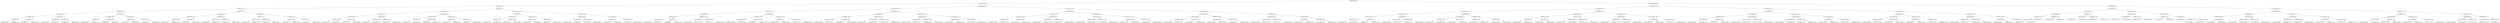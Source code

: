 digraph G{
668945427 [label="Node{data=[3012, 3012]}"]
668945427 -> 642199521
642199521 [label="Node{data=[964, 964]}"]
642199521 -> 795792274
795792274 [label="Node{data=[759, 759]}"]
795792274 -> 491429543
491429543 [label="Node{data=[644, 644]}"]
491429543 -> 1076422345
1076422345 [label="Node{data=[628, 628]}"]
1076422345 -> 1603268874
1603268874 [label="Node{data=[620, 620]}"]
1603268874 -> 111434538
111434538 [label="Node{data=[616, 616]}"]
111434538 -> 1339179775
1339179775 [label="Node{data=[614, 614]}"]
1339179775 -> 1221323618
1221323618 [label="Node{data=[613, 613]}"]
1339179775 -> 1751930064
1751930064 [label="Node{data=[615, 615]}"]
111434538 -> 1278554108
1278554108 [label="Node{data=[618, 618]}"]
1278554108 -> 296573247
296573247 [label="Node{data=[617, 617]}"]
1278554108 -> 111816851
111816851 [label="Node{data=[619, 619]}"]
1603268874 -> 208289346
208289346 [label="Node{data=[624, 624]}"]
208289346 -> 1774562044
1774562044 [label="Node{data=[622, 622]}"]
1774562044 -> 316301914
316301914 [label="Node{data=[621, 621]}"]
1774562044 -> 1159980602
1159980602 [label="Node{data=[623, 623]}"]
208289346 -> 409356530
409356530 [label="Node{data=[626, 626]}"]
409356530 -> 1555075912
1555075912 [label="Node{data=[625, 625]}"]
409356530 -> 498721334
498721334 [label="Node{data=[627, 627]}"]
1076422345 -> 1198642573
1198642573 [label="Node{data=[636, 636]}"]
1198642573 -> 1836721225
1836721225 [label="Node{data=[632, 632]}"]
1836721225 -> 898158717
898158717 [label="Node{data=[630, 630]}"]
898158717 -> 1735539880
1735539880 [label="Node{data=[629, 629]}"]
898158717 -> 778453110
778453110 [label="Node{data=[631, 631]}"]
1836721225 -> 310538655
310538655 [label="Node{data=[634, 634]}"]
310538655 -> 1635405962
1635405962 [label="Node{data=[633, 633]}"]
310538655 -> 396081009
396081009 [label="Node{data=[635, 635]}"]
1198642573 -> 199368708
199368708 [label="Node{data=[640, 640]}"]
199368708 -> 174958190
174958190 [label="Node{data=[638, 638]}"]
174958190 -> 958417321
958417321 [label="Node{data=[637, 637]}"]
174958190 -> 1942639043
1942639043 [label="Node{data=[639, 639]}"]
199368708 -> 1764928958
1764928958 [label="Node{data=[642, 642]}"]
1764928958 -> 244004896
244004896 [label="Node{data=[641, 641]}"]
1764928958 -> 903697753
903697753 [label="Node{data=[643, 643]}"]
491429543 -> 339238504
339238504 [label="Node{data=[713, 713]}"]
339238504 -> 1746619916
1746619916 [label="Node{data=[652, 652]}"]
1746619916 -> 1057366295
1057366295 [label="Node{data=[648, 648]}"]
1057366295 -> 1622072371
1622072371 [label="Node{data=[646, 646]}"]
1622072371 -> 909313360
909313360 [label="Node{data=[645, 645]}"]
1622072371 -> 74073780
74073780 [label="Node{data=[647, 647]}"]
1057366295 -> 183161271
183161271 [label="Node{data=[650, 650]}"]
183161271 -> 481545117
481545117 [label="Node{data=[649, 649]}"]
183161271 -> 839140574
839140574 [label="Node{data=[651, 651]}"]
1746619916 -> 1678638028
1678638028 [label="Node{data=[709, 709]}"]
1678638028 -> 951515539
951515539 [label="Node{data=[654, 654]}"]
951515539 -> 979051067
979051067 [label="Node{data=[653, 653]}"]
951515539 -> 711566106
711566106 [label="Node{data=[708, 708]}"]
1678638028 -> 565313024
565313024 [label="Node{data=[711, 711]}"]
565313024 -> 784658884
784658884 [label="Node{data=[710, 710]}"]
565313024 -> 1307399389
1307399389 [label="Node{data=[712, 712]}"]
339238504 -> 712724233
712724233 [label="Node{data=[751, 751]}"]
712724233 -> 68482488
68482488 [label="Node{data=[717, 717]}"]
68482488 -> 232222255
232222255 [label="Node{data=[715, 715]}"]
232222255 -> 708544756
708544756 [label="Node{data=[714, 714]}"]
232222255 -> 1523091901
1523091901 [label="Node{data=[716, 716]}"]
68482488 -> 2043813481
2043813481 [label="Node{data=[749, 749]}"]
2043813481 -> 1329766762
1329766762 [label="Node{data=[748, 748]}"]
2043813481 -> 969473118
969473118 [label="Node{data=[750, 750]}"]
712724233 -> 668143547
668143547 [label="Node{data=[755, 755]}"]
668143547 -> 1310424190
1310424190 [label="Node{data=[753, 753]}"]
1310424190 -> 336125222
336125222 [label="Node{data=[752, 752]}"]
1310424190 -> 1792862709
1792862709 [label="Node{data=[754, 754]}"]
668143547 -> 1439538626
1439538626 [label="Node{data=[757, 757]}"]
1439538626 -> 1075901321
1075901321 [label="Node{data=[756, 756]}"]
1439538626 -> 303294278
303294278 [label="Node{data=[758, 758]}"]
795792274 -> 520959920
520959920 [label="Node{data=[919, 919]}"]
520959920 -> 647465502
647465502 [label="Node{data=[903, 903]}"]
647465502 -> 1642891774
1642891774 [label="Node{data=[787, 787]}"]
1642891774 -> 1816685394
1816685394 [label="Node{data=[763, 763]}"]
1816685394 -> 437150172
437150172 [label="Node{data=[761, 761]}"]
437150172 -> 5492729
5492729 [label="Node{data=[760, 760]}"]
437150172 -> 91559284
91559284 [label="Node{data=[762, 762]}"]
1816685394 -> 709422195
709422195 [label="Node{data=[765, 765]}"]
709422195 -> 1134655591
1134655591 [label="Node{data=[764, 764]}"]
709422195 -> 1561549805
1561549805 [label="Node{data=[766, 766]}"]
1642891774 -> 1893739406
1893739406 [label="Node{data=[899, 899]}"]
1893739406 -> 489056917
489056917 [label="Node{data=[877, 877]}"]
489056917 -> 1426869014
1426869014 [label="Node{data=[870, 870]}"]
489056917 -> 310885993
310885993 [label="Node{data=[898, 898]}"]
1893739406 -> 1674206188
1674206188 [label="Node{data=[901, 901]}"]
1674206188 -> 1301739458
1301739458 [label="Node{data=[900, 900]}"]
1674206188 -> 2062893469
2062893469 [label="Node{data=[902, 902]}"]
647465502 -> 1437523036
1437523036 [label="Node{data=[911, 911]}"]
1437523036 -> 1678436414
1678436414 [label="Node{data=[907, 907]}"]
1678436414 -> 509094810
509094810 [label="Node{data=[905, 905]}"]
509094810 -> 1324447845
1324447845 [label="Node{data=[904, 904]}"]
509094810 -> 1830683099
1830683099 [label="Node{data=[906, 906]}"]
1678436414 -> 1583763294
1583763294 [label="Node{data=[909, 909]}"]
1583763294 -> 29207539
29207539 [label="Node{data=[908, 908]}"]
1583763294 -> 1145752049
1145752049 [label="Node{data=[910, 910]}"]
1437523036 -> 1497831546
1497831546 [label="Node{data=[915, 915]}"]
1497831546 -> 901226675
901226675 [label="Node{data=[913, 913]}"]
901226675 -> 1505327045
1505327045 [label="Node{data=[912, 912]}"]
901226675 -> 1261316162
1261316162 [label="Node{data=[914, 914]}"]
1497831546 -> 709586325
709586325 [label="Node{data=[917, 917]}"]
709586325 -> 577892951
577892951 [label="Node{data=[916, 916]}"]
709586325 -> 811904643
811904643 [label="Node{data=[918, 918]}"]
520959920 -> 171113717
171113717 [label="Node{data=[948, 948]}"]
171113717 -> 2078547939
2078547939 [label="Node{data=[927, 927]}"]
2078547939 -> 1454025090
1454025090 [label="Node{data=[923, 923]}"]
1454025090 -> 1135543650
1135543650 [label="Node{data=[921, 921]}"]
1135543650 -> 1592233142
1592233142 [label="Node{data=[920, 920]}"]
1135543650 -> 86477710
86477710 [label="Node{data=[922, 922]}"]
1454025090 -> 113431569
113431569 [label="Node{data=[925, 925]}"]
113431569 -> 1031620030
1031620030 [label="Node{data=[924, 924]}"]
113431569 -> 1595800731
1595800731 [label="Node{data=[926, 926]}"]
2078547939 -> 1717528333
1717528333 [label="Node{data=[931, 931]}"]
1717528333 -> 1982678411
1982678411 [label="Node{data=[929, 929]}"]
1982678411 -> 564837957
564837957 [label="Node{data=[928, 928]}"]
1982678411 -> 291727311
291727311 [label="Node{data=[930, 930]}"]
1717528333 -> 202968545
202968545 [label="Node{data=[946, 946]}"]
202968545 -> 277090548
277090548 [label="Node{data=[932, 932]}"]
202968545 -> 1688783927
1688783927 [label="Node{data=[947, 947]}"]
171113717 -> 1862242930
1862242930 [label="Node{data=[956, 956]}"]
1862242930 -> 709753929
709753929 [label="Node{data=[952, 952]}"]
709753929 -> 452872772
452872772 [label="Node{data=[950, 950]}"]
452872772 -> 949347416
949347416 [label="Node{data=[949, 949]}"]
452872772 -> 720080186
720080186 [label="Node{data=[951, 951]}"]
709753929 -> 1862374298
1862374298 [label="Node{data=[954, 954]}"]
1862374298 -> 130373716
130373716 [label="Node{data=[953, 953]}"]
1862374298 -> 283495376
283495376 [label="Node{data=[955, 955]}"]
1862242930 -> 1712391851
1712391851 [label="Node{data=[960, 960]}"]
1712391851 -> 99599536
99599536 [label="Node{data=[958, 958]}"]
99599536 -> 684010401
684010401 [label="Node{data=[957, 957]}"]
99599536 -> 381734434
381734434 [label="Node{data=[959, 959]}"]
1712391851 -> 2022356495
2022356495 [label="Node{data=[962, 962]}"]
2022356495 -> 62601194
62601194 [label="Node{data=[961, 961]}"]
2022356495 -> 44211231
44211231 [label="Node{data=[963, 963]}"]
642199521 -> 302248887
302248887 [label="Node{data=[2289, 2289]}"]
302248887 -> 1058276662
1058276662 [label="Node{data=[2249, 2249]}"]
1058276662 -> 1699373401
1699373401 [label="Node{data=[1603, 1603]}"]
1699373401 -> 1931365259
1931365259 [label="Node{data=[972, 972]}"]
1931365259 -> 2123206676
2123206676 [label="Node{data=[968, 968]}"]
2123206676 -> 1630476102
1630476102 [label="Node{data=[966, 966]}"]
1630476102 -> 1465508499
1465508499 [label="Node{data=[965, 965]}"]
1630476102 -> 1452976608
1452976608 [label="Node{data=[967, 967]}"]
2123206676 -> 1149607447
1149607447 [label="Node{data=[970, 970]}"]
1149607447 -> 1569268966
1569268966 [label="Node{data=[969, 969]}"]
1149607447 -> 1172048062
1172048062 [label="Node{data=[971, 971]}"]
1931365259 -> 1183476812
1183476812 [label="Node{data=[1418, 1418]}"]
1183476812 -> 781662124
781662124 [label="Node{data=[992, 992]}"]
781662124 -> 984451212
984451212 [label="Node{data=[973, 973]}"]
781662124 -> 521272991
521272991 [label="Node{data=[1403, 1403]}"]
1183476812 -> 183241021
183241021 [label="Node{data=[1459, 1459]}"]
183241021 -> 491873691
491873691 [label="Node{data=[1435, 1435]}"]
183241021 -> 1265526613
1265526613 [label="Node{data=[1470, 1470]}"]
1699373401 -> 1536925089
1536925089 [label="Node{data=[2099, 2099]}"]
1536925089 -> 836026894
836026894 [label="Node{data=[2075, 2075]}"]
836026894 -> 658441234
658441234 [label="Node{data=[2016, 2016]}"]
658441234 -> 533957487
533957487 [label="Node{data=[1611, 1611]}"]
658441234 -> 413297569
413297569 [label="Node{data=[2044, 2044]}"]
836026894 -> 267460105
267460105 [label="Node{data=[2097, 2097]}"]
267460105 -> 1353811057
1353811057 [label="Node{data=[2096, 2096]}"]
267460105 -> 1404757499
1404757499 [label="Node{data=[2098, 2098]}"]
1536925089 -> 1481536334
1481536334 [label="Node{data=[2170, 2170]}"]
1481536334 -> 1598566168
1598566168 [label="Node{data=[2123, 2123]}"]
1598566168 -> 59161228
59161228 [label="Node{data=[2104, 2104]}"]
1598566168 -> 127341114
127341114 [label="Node{data=[2149, 2149]}"]
1481536334 -> 745067909
745067909 [label="Node{data=[2247, 2247]}"]
745067909 -> 843456511
843456511 [label="Node{data=[2176, 2176]}"]
745067909 -> 69370337
69370337 [label="Node{data=[2248, 2248]}"]
1058276662 -> 991647133
991647133 [label="Node{data=[2273, 2273]}"]
991647133 -> 1362459526
1362459526 [label="Node{data=[2257, 2257]}"]
1362459526 -> 1393438648
1393438648 [label="Node{data=[2253, 2253]}"]
1393438648 -> 1135841713
1135841713 [label="Node{data=[2251, 2251]}"]
1135841713 -> 577082343
577082343 [label="Node{data=[2250, 2250]}"]
1135841713 -> 1484141926
1484141926 [label="Node{data=[2252, 2252]}"]
1393438648 -> 2057810495
2057810495 [label="Node{data=[2255, 2255]}"]
2057810495 -> 625384131
625384131 [label="Node{data=[2254, 2254]}"]
2057810495 -> 733142823
733142823 [label="Node{data=[2256, 2256]}"]
1362459526 -> 1107694130
1107694130 [label="Node{data=[2269, 2269]}"]
1107694130 -> 91715079
91715079 [label="Node{data=[2259, 2259]}"]
91715079 -> 343307496
343307496 [label="Node{data=[2258, 2258]}"]
91715079 -> 687921830
687921830 [label="Node{data=[2268, 2268]}"]
1107694130 -> 1533397558
1533397558 [label="Node{data=[2271, 2271]}"]
1533397558 -> 1704744979
1704744979 [label="Node{data=[2270, 2270]}"]
1533397558 -> 1122673020
1122673020 [label="Node{data=[2272, 2272]}"]
991647133 -> 1829803629
1829803629 [label="Node{data=[2281, 2281]}"]
1829803629 -> 416404867
416404867 [label="Node{data=[2277, 2277]}"]
416404867 -> 529160778
529160778 [label="Node{data=[2275, 2275]}"]
529160778 -> 142403974
142403974 [label="Node{data=[2274, 2274]}"]
529160778 -> 1630971162
1630971162 [label="Node{data=[2276, 2276]}"]
416404867 -> 2002590066
2002590066 [label="Node{data=[2279, 2279]}"]
2002590066 -> 986203609
986203609 [label="Node{data=[2278, 2278]}"]
2002590066 -> 1436007391
1436007391 [label="Node{data=[2280, 2280]}"]
1829803629 -> 22923778
22923778 [label="Node{data=[2285, 2285]}"]
22923778 -> 508876242
508876242 [label="Node{data=[2283, 2283]}"]
508876242 -> 1716170060
1716170060 [label="Node{data=[2282, 2282]}"]
508876242 -> 241937177
241937177 [label="Node{data=[2284, 2284]}"]
22923778 -> 1636400396
1636400396 [label="Node{data=[2287, 2287]}"]
1636400396 -> 1498144426
1498144426 [label="Node{data=[2286, 2286]}"]
1636400396 -> 1784162306
1784162306 [label="Node{data=[2288, 2288]}"]
302248887 -> 959997235
959997235 [label="Node{data=[2321, 2321]}"]
959997235 -> 334695941
334695941 [label="Node{data=[2305, 2305]}"]
334695941 -> 348798047
348798047 [label="Node{data=[2297, 2297]}"]
348798047 -> 1073286908
1073286908 [label="Node{data=[2293, 2293]}"]
1073286908 -> 1167259085
1167259085 [label="Node{data=[2291, 2291]}"]
1167259085 -> 1318733916
1318733916 [label="Node{data=[2290, 2290]}"]
1167259085 -> 192392468
192392468 [label="Node{data=[2292, 2292]}"]
1073286908 -> 2089737320
2089737320 [label="Node{data=[2295, 2295]}"]
2089737320 -> 786457257
786457257 [label="Node{data=[2294, 2294]}"]
2089737320 -> 849610625
849610625 [label="Node{data=[2296, 2296]}"]
348798047 -> 76354508
76354508 [label="Node{data=[2301, 2301]}"]
76354508 -> 241885865
241885865 [label="Node{data=[2299, 2299]}"]
241885865 -> 590490855
590490855 [label="Node{data=[2298, 2298]}"]
241885865 -> 834191119
834191119 [label="Node{data=[2300, 2300]}"]
76354508 -> 1573378439
1573378439 [label="Node{data=[2303, 2303]}"]
1573378439 -> 73467708
73467708 [label="Node{data=[2302, 2302]}"]
1573378439 -> 914773571
914773571 [label="Node{data=[2304, 2304]}"]
334695941 -> 1110628187
1110628187 [label="Node{data=[2313, 2313]}"]
1110628187 -> 559555963
559555963 [label="Node{data=[2309, 2309]}"]
559555963 -> 764317323
764317323 [label="Node{data=[2307, 2307]}"]
764317323 -> 700379447
700379447 [label="Node{data=[2306, 2306]}"]
764317323 -> 2103604052
2103604052 [label="Node{data=[2308, 2308]}"]
559555963 -> 224653438
224653438 [label="Node{data=[2311, 2311]}"]
224653438 -> 1421925775
1421925775 [label="Node{data=[2310, 2310]}"]
224653438 -> 170502505
170502505 [label="Node{data=[2312, 2312]}"]
1110628187 -> 1690276779
1690276779 [label="Node{data=[2317, 2317]}"]
1690276779 -> 1984786242
1984786242 [label="Node{data=[2315, 2315]}"]
1984786242 -> 607385761
607385761 [label="Node{data=[2314, 2314]}"]
1984786242 -> 1670803375
1670803375 [label="Node{data=[2316, 2316]}"]
1690276779 -> 2074905277
2074905277 [label="Node{data=[2319, 2319]}"]
2074905277 -> 1711721973
1711721973 [label="Node{data=[2318, 2318]}"]
2074905277 -> 1573640036
1573640036 [label="Node{data=[2320, 2320]}"]
959997235 -> 233844837
233844837 [label="Node{data=[2996, 2996]}"]
233844837 -> 303475204
303475204 [label="Node{data=[2538, 2538]}"]
303475204 -> 1118807254
1118807254 [label="Node{data=[2325, 2325]}"]
1118807254 -> 1096563472
1096563472 [label="Node{data=[2323, 2323]}"]
1096563472 -> 1302550598
1302550598 [label="Node{data=[2322, 2322]}"]
1096563472 -> 1782746492
1782746492 [label="Node{data=[2324, 2324]}"]
1118807254 -> 1433673206
1433673206 [label="Node{data=[2327, 2327]}"]
1433673206 -> 1968191731
1968191731 [label="Node{data=[2326, 2326]}"]
1433673206 -> 585514871
585514871 [label="Node{data=[2427, 2427]}"]
303475204 -> 1555132218
1555132218 [label="Node{data=[2992, 2992]}"]
1555132218 -> 694108919
694108919 [label="Node{data=[2953, 2953]}"]
694108919 -> 1564237967
1564237967 [label="Node{data=[2902, 2902]}"]
694108919 -> 1320350168
1320350168 [label="Node{data=[2991, 2991]}"]
1555132218 -> 422420363
422420363 [label="Node{data=[2994, 2994]}"]
422420363 -> 1245068963
1245068963 [label="Node{data=[2993, 2993]}"]
422420363 -> 1957693298
1957693298 [label="Node{data=[2995, 2995]}"]
233844837 -> 768934925
768934925 [label="Node{data=[3004, 3004]}"]
768934925 -> 1492195323
1492195323 [label="Node{data=[3000, 3000]}"]
1492195323 -> 592046432
592046432 [label="Node{data=[2998, 2998]}"]
592046432 -> 1463214572
1463214572 [label="Node{data=[2997, 2997]}"]
592046432 -> 1380348523
1380348523 [label="Node{data=[2999, 2999]}"]
1492195323 -> 39381271
39381271 [label="Node{data=[3002, 3002]}"]
39381271 -> 1857426133
1857426133 [label="Node{data=[3001, 3001]}"]
39381271 -> 242198382
242198382 [label="Node{data=[3003, 3003]}"]
768934925 -> 1868253666
1868253666 [label="Node{data=[3008, 3008]}"]
1868253666 -> 705561935
705561935 [label="Node{data=[3006, 3006]}"]
705561935 -> 1961925217
1961925217 [label="Node{data=[3005, 3005]}"]
705561935 -> 123144006
123144006 [label="Node{data=[3007, 3007]}"]
1868253666 -> 855001623
855001623 [label="Node{data=[3010, 3010]}"]
855001623 -> 1753744763
1753744763 [label="Node{data=[3009, 3009]}"]
855001623 -> 417048985
417048985 [label="Node{data=[3011, 3011]}"]
668945427 -> 654958835
654958835 [label="Node{data=[5105, 5105]}"]
654958835 -> 665825527
665825527 [label="Node{data=[3505, 3505]}"]
665825527 -> 262458020
262458020 [label="Node{data=[3088, 3088]}"]
262458020 -> 1249258920
1249258920 [label="Node{data=[3028, 3028]}"]
1249258920 -> 571490925
571490925 [label="Node{data=[3020, 3020]}"]
571490925 -> 2019718864
2019718864 [label="Node{data=[3016, 3016]}"]
2019718864 -> 1362784914
1362784914 [label="Node{data=[3014, 3014]}"]
1362784914 -> 710545008
710545008 [label="Node{data=[3013, 3013]}"]
1362784914 -> 175710844
175710844 [label="Node{data=[3015, 3015]}"]
2019718864 -> 1631977749
1631977749 [label="Node{data=[3018, 3018]}"]
1631977749 -> 1667912013
1667912013 [label="Node{data=[3017, 3017]}"]
1631977749 -> 431618782
431618782 [label="Node{data=[3019, 3019]}"]
571490925 -> 1511014743
1511014743 [label="Node{data=[3024, 3024]}"]
1511014743 -> 193965481
193965481 [label="Node{data=[3022, 3022]}"]
193965481 -> 979264940
979264940 [label="Node{data=[3021, 3021]}"]
193965481 -> 1818695475
1818695475 [label="Node{data=[3023, 3023]}"]
1511014743 -> 883288337
883288337 [label="Node{data=[3026, 3026]}"]
883288337 -> 1118955721
1118955721 [label="Node{data=[3025, 3025]}"]
883288337 -> 193693238
193693238 [label="Node{data=[3027, 3027]}"]
1249258920 -> 1602340603
1602340603 [label="Node{data=[3080, 3080]}"]
1602340603 -> 1148666235
1148666235 [label="Node{data=[3032, 3032]}"]
1148666235 -> 164437660
164437660 [label="Node{data=[3030, 3030]}"]
164437660 -> 1587581861
1587581861 [label="Node{data=[3029, 3029]}"]
164437660 -> 256319636
256319636 [label="Node{data=[3031, 3031]}"]
1148666235 -> 1908790430
1908790430 [label="Node{data=[3034, 3034]}"]
1908790430 -> 278732228
278732228 [label="Node{data=[3033, 3033]}"]
1908790430 -> 1249548745
1249548745 [label="Node{data=[3035, 3035]}"]
1602340603 -> 2089763730
2089763730 [label="Node{data=[3084, 3084]}"]
2089763730 -> 598804921
598804921 [label="Node{data=[3082, 3082]}"]
598804921 -> 1530544950
1530544950 [label="Node{data=[3081, 3081]}"]
598804921 -> 1167080777
1167080777 [label="Node{data=[3083, 3083]}"]
2089763730 -> 1124427194
1124427194 [label="Node{data=[3086, 3086]}"]
1124427194 -> 1750220962
1750220962 [label="Node{data=[3085, 3085]}"]
1124427194 -> 1635294573
1635294573 [label="Node{data=[3087, 3087]}"]
262458020 -> 625385086
625385086 [label="Node{data=[3428, 3428]}"]
625385086 -> 1300629465
1300629465 [label="Node{data=[3096, 3096]}"]
1300629465 -> 925571483
925571483 [label="Node{data=[3092, 3092]}"]
925571483 -> 303921638
303921638 [label="Node{data=[3090, 3090]}"]
303921638 -> 62501045
62501045 [label="Node{data=[3089, 3089]}"]
303921638 -> 2130499540
2130499540 [label="Node{data=[3091, 3091]}"]
925571483 -> 292879953
292879953 [label="Node{data=[3094, 3094]}"]
292879953 -> 1759471568
1759471568 [label="Node{data=[3093, 3093]}"]
292879953 -> 648892006
648892006 [label="Node{data=[3095, 3095]}"]
1300629465 -> 1048018704
1048018704 [label="Node{data=[3100, 3100]}"]
1048018704 -> 138909945
138909945 [label="Node{data=[3098, 3098]}"]
138909945 -> 456499142
456499142 [label="Node{data=[3097, 3097]}"]
138909945 -> 1470573752
1470573752 [label="Node{data=[3099, 3099]}"]
1048018704 -> 1378698915
1378698915 [label="Node{data=[3426, 3426]}"]
1378698915 -> 1721338959
1721338959 [label="Node{data=[3101, 3101]}"]
1378698915 -> 1365636341
1365636341 [label="Node{data=[3427, 3427]}"]
625385086 -> 1061798029
1061798029 [label="Node{data=[3436, 3436]}"]
1061798029 -> 132743577
132743577 [label="Node{data=[3432, 3432]}"]
132743577 -> 758685407
758685407 [label="Node{data=[3430, 3430]}"]
758685407 -> 1392776657
1392776657 [label="Node{data=[3429, 3429]}"]
758685407 -> 574159508
574159508 [label="Node{data=[3431, 3431]}"]
132743577 -> 1763070467
1763070467 [label="Node{data=[3434, 3434]}"]
1763070467 -> 11659160
11659160 [label="Node{data=[3433, 3433]}"]
1763070467 -> 1936244930
1936244930 [label="Node{data=[3435, 3435]}"]
1061798029 -> 375482465
375482465 [label="Node{data=[3440, 3440]}"]
375482465 -> 1304209124
1304209124 [label="Node{data=[3438, 3438]}"]
1304209124 -> 1111361004
1111361004 [label="Node{data=[3437, 3437]}"]
1304209124 -> 2011542457
2011542457 [label="Node{data=[3439, 3439]}"]
375482465 -> 1792732996
1792732996 [label="Node{data=[3503, 3503]}"]
1792732996 -> 1123680125
1123680125 [label="Node{data=[3470, 3470]}"]
1792732996 -> 1884980139
1884980139 [label="Node{data=[3504, 3504]}"]
665825527 -> 720936546
720936546 [label="Node{data=[3752, 3752]}"]
720936546 -> 392557750
392557750 [label="Node{data=[3552, 3552]}"]
392557750 -> 451601200
451601200 [label="Node{data=[3544, 3544]}"]
451601200 -> 1049193501
1049193501 [label="Node{data=[3540, 3540]}"]
1049193501 -> 1349320224
1349320224 [label="Node{data=[3507, 3507]}"]
1349320224 -> 1754558687
1754558687 [label="Node{data=[3506, 3506]}"]
1349320224 -> 631958942
631958942 [label="Node{data=[3539, 3539]}"]
1049193501 -> 1354142898
1354142898 [label="Node{data=[3542, 3542]}"]
1354142898 -> 1729953146
1729953146 [label="Node{data=[3541, 3541]}"]
1354142898 -> 751135694
751135694 [label="Node{data=[3543, 3543]}"]
451601200 -> 1592894933
1592894933 [label="Node{data=[3548, 3548]}"]
1592894933 -> 973519293
973519293 [label="Node{data=[3546, 3546]}"]
973519293 -> 980513962
980513962 [label="Node{data=[3545, 3545]}"]
973519293 -> 1030615857
1030615857 [label="Node{data=[3547, 3547]}"]
1592894933 -> 1851864644
1851864644 [label="Node{data=[3550, 3550]}"]
1851864644 -> 1629856100
1629856100 [label="Node{data=[3549, 3549]}"]
1851864644 -> 1346391502
1346391502 [label="Node{data=[3551, 3551]}"]
392557750 -> 40290444
40290444 [label="Node{data=[3744, 3744]}"]
40290444 -> 1708268946
1708268946 [label="Node{data=[3740, 3740]}"]
1708268946 -> 691056333
691056333 [label="Node{data=[3688, 3688]}"]
691056333 -> 2068625432
2068625432 [label="Node{data=[3553, 3553]}"]
691056333 -> 1339702613
1339702613 [label="Node{data=[3739, 3739]}"]
1708268946 -> 982620081
982620081 [label="Node{data=[3742, 3742]}"]
982620081 -> 377159912
377159912 [label="Node{data=[3741, 3741]}"]
982620081 -> 149550663
149550663 [label="Node{data=[3743, 3743]}"]
40290444 -> 382161562
382161562 [label="Node{data=[3748, 3748]}"]
382161562 -> 551379948
551379948 [label="Node{data=[3746, 3746]}"]
551379948 -> 1852791647
1852791647 [label="Node{data=[3745, 3745]}"]
551379948 -> 695456539
695456539 [label="Node{data=[3747, 3747]}"]
382161562 -> 84678445
84678445 [label="Node{data=[3750, 3750]}"]
84678445 -> 1309001315
1309001315 [label="Node{data=[3749, 3749]}"]
84678445 -> 1512364383
1512364383 [label="Node{data=[3751, 3751]}"]
720936546 -> 1844978187
1844978187 [label="Node{data=[4928, 4928]}"]
1844978187 -> 145290726
145290726 [label="Node{data=[4137, 4137]}"]
145290726 -> 1761483854
1761483854 [label="Node{data=[3881, 3881]}"]
1761483854 -> 351067695
351067695 [label="Node{data=[3754, 3754]}"]
351067695 -> 942169795
942169795 [label="Node{data=[3753, 3753]}"]
351067695 -> 2002815973
2002815973 [label="Node{data=[3815, 3815]}"]
1761483854 -> 1877271851
1877271851 [label="Node{data=[4135, 4135]}"]
1877271851 -> 487281502
487281502 [label="Node{data=[3971, 3971]}"]
1877271851 -> 1731188858
1731188858 [label="Node{data=[4136, 4136]}"]
145290726 -> 350439641
350439641 [label="Node{data=[4924, 4924]}"]
350439641 -> 1550199507
1550199507 [label="Node{data=[4922, 4922]}"]
1550199507 -> 456131490
456131490 [label="Node{data=[4146, 4146]}"]
1550199507 -> 46523574
46523574 [label="Node{data=[4923, 4923]}"]
350439641 -> 216973751
216973751 [label="Node{data=[4926, 4926]}"]
216973751 -> 1630753355
1630753355 [label="Node{data=[4925, 4925]}"]
216973751 -> 2055561436
2055561436 [label="Node{data=[4927, 4927]}"]
1844978187 -> 1464388462
1464388462 [label="Node{data=[5053, 5053]}"]
1464388462 -> 760302409
760302409 [label="Node{data=[5049, 5049]}"]
760302409 -> 1443620258
1443620258 [label="Node{data=[5047, 5047]}"]
1443620258 -> 123337791
123337791 [label="Node{data=[4929, 4929]}"]
1443620258 -> 383472641
383472641 [label="Node{data=[5048, 5048]}"]
760302409 -> 829902480
829902480 [label="Node{data=[5051, 5051]}"]
829902480 -> 953719785
953719785 [label="Node{data=[5050, 5050]}"]
829902480 -> 1890070729
1890070729 [label="Node{data=[5052, 5052]}"]
1464388462 -> 1017059713
1017059713 [label="Node{data=[5057, 5057]}"]
1017059713 -> 924308300
924308300 [label="Node{data=[5055, 5055]}"]
924308300 -> 1265373588
1265373588 [label="Node{data=[5054, 5054]}"]
924308300 -> 2054381128
2054381128 [label="Node{data=[5056, 5056]}"]
1017059713 -> 1055130518
1055130518 [label="Node{data=[5059, 5059]}"]
1055130518 -> 929053365
929053365 [label="Node{data=[5058, 5058]}"]
1055130518 -> 472608124
472608124 [label="Node{data=[5073, 5073]}"]
654958835 -> 2093670831
2093670831 [label="Node{data=[5432, 5432]}"]
2093670831 -> 1647097107
1647097107 [label="Node{data=[5121, 5121]}"]
1647097107 -> 1420791409
1420791409 [label="Node{data=[5113, 5113]}"]
1420791409 -> 321411349
321411349 [label="Node{data=[5109, 5109]}"]
321411349 -> 943981894
943981894 [label="Node{data=[5107, 5107]}"]
943981894 -> 1061665648
1061665648 [label="Node{data=[5106, 5106]}"]
943981894 -> 389244655
389244655 [label="Node{data=[5108, 5108]}"]
321411349 -> 1182950893
1182950893 [label="Node{data=[5111, 5111]}"]
1182950893 -> 1584670286
1584670286 [label="Node{data=[5110, 5110]}"]
1182950893 -> 1558874827
1558874827 [label="Node{data=[5112, 5112]}"]
1420791409 -> 1357028263
1357028263 [label="Node{data=[5117, 5117]}"]
1357028263 -> 93991259
93991259 [label="Node{data=[5115, 5115]}"]
93991259 -> 2049126896
2049126896 [label="Node{data=[5114, 5114]}"]
93991259 -> 1922519213
1922519213 [label="Node{data=[5116, 5116]}"]
1357028263 -> 921486075
921486075 [label="Node{data=[5119, 5119]}"]
921486075 -> 1655192980
1655192980 [label="Node{data=[5118, 5118]}"]
921486075 -> 23538816
23538816 [label="Node{data=[5120, 5120]}"]
1647097107 -> 1237124665
1237124665 [label="Node{data=[5129, 5129]}"]
1237124665 -> 420937455
420937455 [label="Node{data=[5125, 5125]}"]
420937455 -> 980497604
980497604 [label="Node{data=[5123, 5123]}"]
980497604 -> 38407206
38407206 [label="Node{data=[5122, 5122]}"]
980497604 -> 602365592
602365592 [label="Node{data=[5124, 5124]}"]
420937455 -> 220736909
220736909 [label="Node{data=[5127, 5127]}"]
220736909 -> 1053622264
1053622264 [label="Node{data=[5126, 5126]}"]
220736909 -> 1815478075
1815478075 [label="Node{data=[5128, 5128]}"]
1237124665 -> 1975484347
1975484347 [label="Node{data=[5343, 5343]}"]
1975484347 -> 959930564
959930564 [label="Node{data=[5162, 5162]}"]
959930564 -> 1625123621
1625123621 [label="Node{data=[5130, 5130]}"]
959930564 -> 601005090
601005090 [label="Node{data=[5338, 5338]}"]
1975484347 -> 765361476
765361476 [label="Node{data=[5430, 5430]}"]
765361476 -> 791480691
791480691 [label="Node{data=[5367, 5367]}"]
765361476 -> 614652912
614652912 [label="Node{data=[5431, 5431]}"]
2093670831 -> 321286346
321286346 [label="Node{data=[6748, 6748]}"]
321286346 -> 1301044151
1301044151 [label="Node{data=[5892, 5892]}"]
1301044151 -> 170767844
170767844 [label="Node{data=[5440, 5440]}"]
170767844 -> 954372618
954372618 [label="Node{data=[5436, 5436]}"]
954372618 -> 409077244
409077244 [label="Node{data=[5434, 5434]}"]
409077244 -> 933012644
933012644 [label="Node{data=[5433, 5433]}"]
409077244 -> 1350153510
1350153510 [label="Node{data=[5435, 5435]}"]
954372618 -> 2091323361
2091323361 [label="Node{data=[5438, 5438]}"]
2091323361 -> 1952626796
1952626796 [label="Node{data=[5437, 5437]}"]
2091323361 -> 638159808
638159808 [label="Node{data=[5439, 5439]}"]
170767844 -> 994364066
994364066 [label="Node{data=[5444, 5444]}"]
994364066 -> 2136478252
2136478252 [label="Node{data=[5442, 5442]}"]
2136478252 -> 513307763
513307763 [label="Node{data=[5441, 5441]}"]
2136478252 -> 1948629995
1948629995 [label="Node{data=[5443, 5443]}"]
994364066 -> 1764326935
1764326935 [label="Node{data=[5703, 5703]}"]
1764326935 -> 1457506412
1457506412 [label="Node{data=[5562, 5562]}"]
1764326935 -> 196678952
196678952 [label="Node{data=[5850, 5850]}"]
1301044151 -> 1377439063
1377439063 [label="Node{data=[6740, 6740]}"]
1377439063 -> 1893800133
1893800133 [label="Node{data=[6736, 6736]}"]
1893800133 -> 1490362909
1490362909 [label="Node{data=[5950, 5950]}"]
1490362909 -> 453409914
453409914 [label="Node{data=[5938, 5938]}"]
1490362909 -> 435469048
435469048 [label="Node{data=[6065, 6065]}"]
1893800133 -> 1638645299
1638645299 [label="Node{data=[6738, 6738]}"]
1638645299 -> 270511569
270511569 [label="Node{data=[6737, 6737]}"]
1638645299 -> 953349636
953349636 [label="Node{data=[6739, 6739]}"]
1377439063 -> 80591004
80591004 [label="Node{data=[6744, 6744]}"]
80591004 -> 942396432
942396432 [label="Node{data=[6742, 6742]}"]
942396432 -> 1429702625
1429702625 [label="Node{data=[6741, 6741]}"]
942396432 -> 2054830485
2054830485 [label="Node{data=[6743, 6743]}"]
80591004 -> 328886046
328886046 [label="Node{data=[6746, 6746]}"]
328886046 -> 1970776617
1970776617 [label="Node{data=[6745, 6745]}"]
328886046 -> 479605737
479605737 [label="Node{data=[6747, 6747]}"]
321286346 -> 931862399
931862399 [label="Node{data=[7561, 7561]}"]
931862399 -> 2003383303
2003383303 [label="Node{data=[7553, 7553]}"]
2003383303 -> 1057484321
1057484321 [label="Node{data=[6822, 6822]}"]
1057484321 -> 312707923
312707923 [label="Node{data=[6750, 6750]}"]
312707923 -> 2105300631
2105300631 [label="Node{data=[6749, 6749]}"]
312707923 -> 1124830259
1124830259 [label="Node{data=[6753, 6753]}"]
1057484321 -> 1140659349
1140659349 [label="Node{data=[7551, 7551]}"]
1140659349 -> 1292560042
1292560042 [label="Node{data=[7437, 7437]}"]
1140659349 -> 1390270834
1390270834 [label="Node{data=[7552, 7552]}"]
2003383303 -> 1302904078
1302904078 [label="Node{data=[7557, 7557]}"]
1302904078 -> 1725579666
1725579666 [label="Node{data=[7555, 7555]}"]
1725579666 -> 2088752213
2088752213 [label="Node{data=[7554, 7554]}"]
1725579666 -> 1079346401
1079346401 [label="Node{data=[7556, 7556]}"]
1302904078 -> 1218249000
1218249000 [label="Node{data=[7559, 7559]}"]
1218249000 -> 2088705912
2088705912 [label="Node{data=[7558, 7558]}"]
1218249000 -> 2116067806
2116067806 [label="Node{data=[7560, 7560]}"]
931862399 -> 314462327
314462327 [label="Node{data=[7569, 7569]}"]
314462327 -> 839554889
839554889 [label="Node{data=[7565, 7565]}"]
839554889 -> 915069615
915069615 [label="Node{data=[7563, 7563]}"]
915069615 -> 1306506225
1306506225 [label="Node{data=[7562, 7562]}"]
915069615 -> 763527125
763527125 [label="Node{data=[7564, 7564]}"]
839554889 -> 1272186355
1272186355 [label="Node{data=[7567, 7567]}"]
1272186355 -> 728494468
728494468 [label="Node{data=[7566, 7566]}"]
1272186355 -> 454795043
454795043 [label="Node{data=[7568, 7568]}"]
314462327 -> 634988354
634988354 [label="Node{data=[7604, 7604]}"]
634988354 -> 1321813399
1321813399 [label="Node{data=[7589, 7589]}"]
634988354 -> 987392539
987392539 [label="Node{data=[7962, 7962]}"]
987392539 -> 2105477348
2105477348 [label="Node{data=[8679, 8679]}"]
}